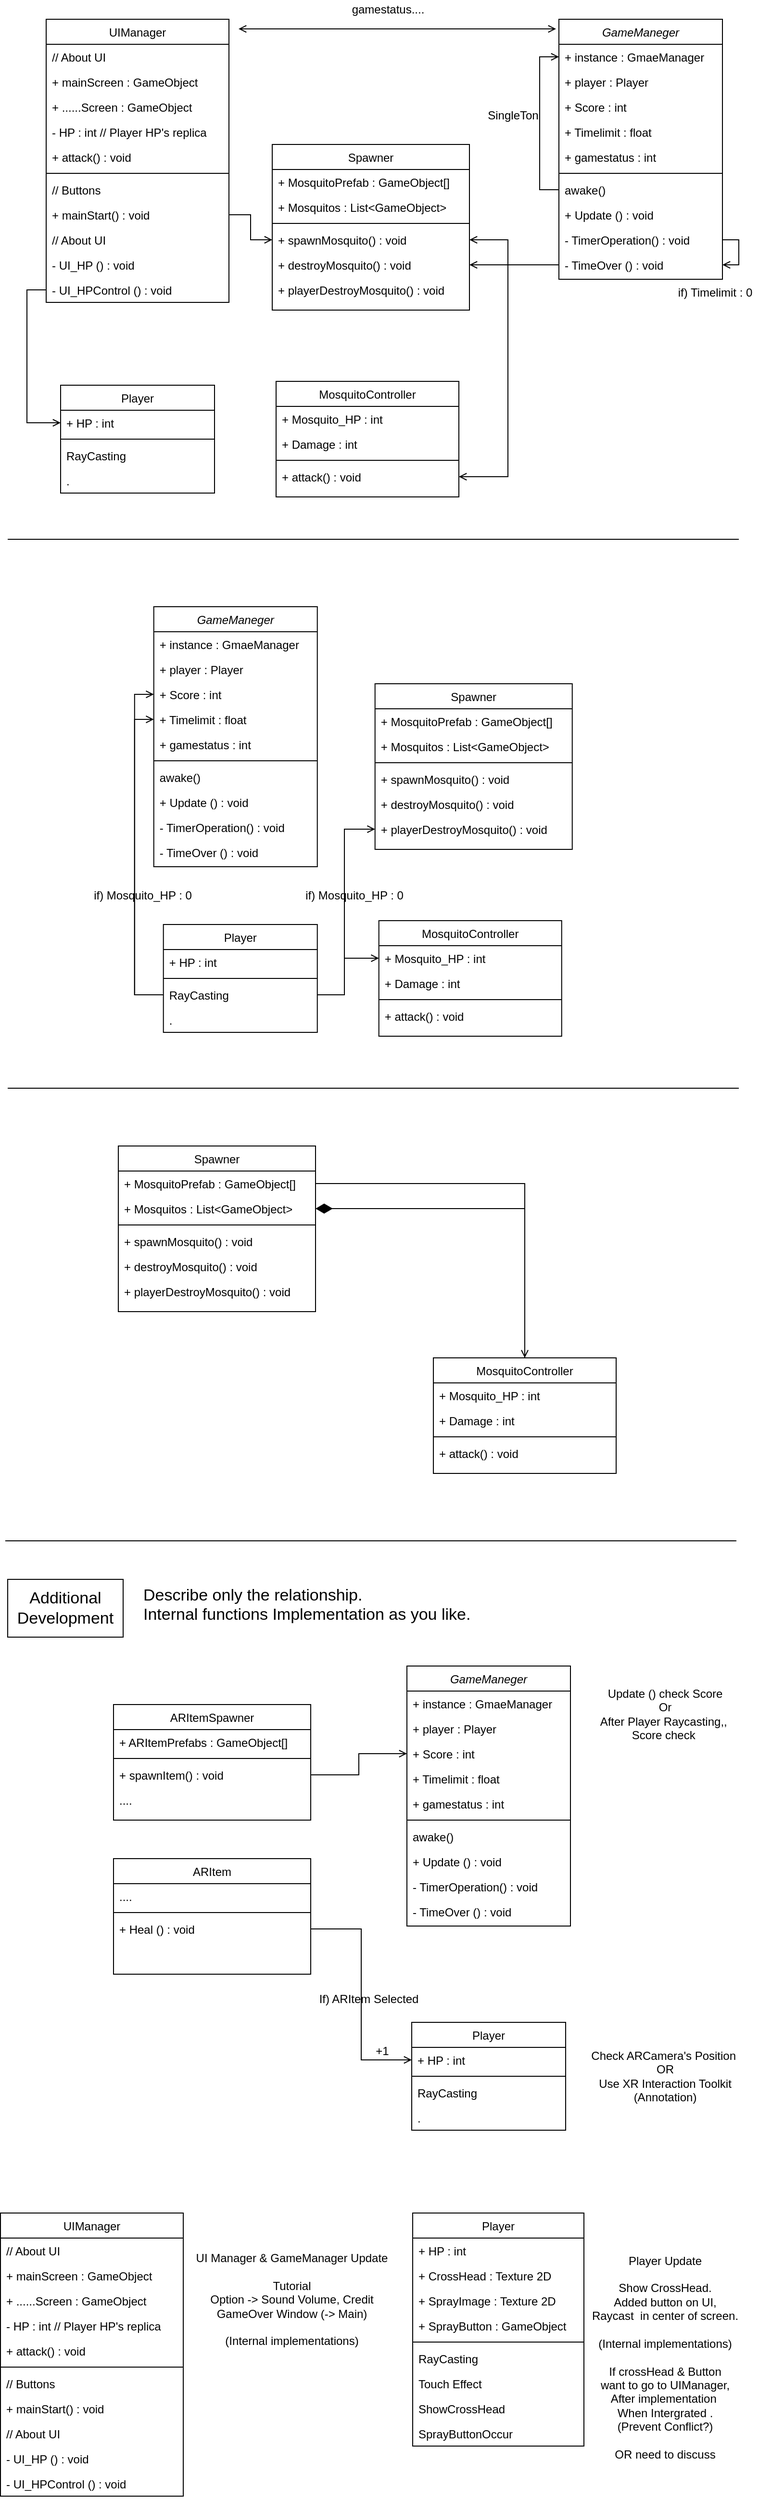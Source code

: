 <mxfile version="17.4.5" type="device"><diagram id="C5RBs43oDa-KdzZeNtuy" name="Page-1"><mxGraphModel dx="1483" dy="781" grid="1" gridSize="10" guides="1" tooltips="1" connect="1" arrows="1" fold="1" page="1" pageScale="1" pageWidth="827" pageHeight="1169" math="0" shadow="0"><root><mxCell id="WIyWlLk6GJQsqaUBKTNV-0"/><mxCell id="WIyWlLk6GJQsqaUBKTNV-1" parent="WIyWlLk6GJQsqaUBKTNV-0"/><mxCell id="GzwXO7MtgeSFmFhWoJZB-12" value="GameManeger" style="swimlane;fontStyle=2;align=center;verticalAlign=top;childLayout=stackLayout;horizontal=1;startSize=26;horizontalStack=0;resizeParent=1;resizeLast=0;collapsible=1;marginBottom=0;rounded=0;shadow=0;strokeWidth=1;" parent="WIyWlLk6GJQsqaUBKTNV-1" vertex="1"><mxGeometry x="613" y="60" width="170" height="270" as="geometry"><mxRectangle x="230" y="140" width="160" height="26" as="alternateBounds"/></mxGeometry></mxCell><mxCell id="_W3kOw1v5dfcU3auo6N9-0" style="edgeStyle=orthogonalEdgeStyle;rounded=0;orthogonalLoop=1;jettySize=auto;html=1;entryX=0;entryY=0.5;entryDx=0;entryDy=0;startArrow=open;startFill=0;endArrow=none;endFill=0;" edge="1" parent="GzwXO7MtgeSFmFhWoJZB-12" source="GzwXO7MtgeSFmFhWoJZB-13" target="GzwXO7MtgeSFmFhWoJZB-19"><mxGeometry relative="1" as="geometry"/></mxCell><mxCell id="GzwXO7MtgeSFmFhWoJZB-13" value="+ instance : GmaeManager" style="text;align=left;verticalAlign=top;spacingLeft=4;spacingRight=4;overflow=hidden;rotatable=0;points=[[0,0.5],[1,0.5]];portConstraint=eastwest;rounded=0;shadow=0;html=0;" parent="GzwXO7MtgeSFmFhWoJZB-12" vertex="1"><mxGeometry y="26" width="170" height="26" as="geometry"/></mxCell><mxCell id="GzwXO7MtgeSFmFhWoJZB-14" value="+ player : Player" style="text;align=left;verticalAlign=top;spacingLeft=4;spacingRight=4;overflow=hidden;rotatable=0;points=[[0,0.5],[1,0.5]];portConstraint=eastwest;" parent="GzwXO7MtgeSFmFhWoJZB-12" vertex="1"><mxGeometry y="52" width="170" height="26" as="geometry"/></mxCell><mxCell id="GzwXO7MtgeSFmFhWoJZB-15" value="+ Score : int " style="text;align=left;verticalAlign=top;spacingLeft=4;spacingRight=4;overflow=hidden;rotatable=0;points=[[0,0.5],[1,0.5]];portConstraint=eastwest;rounded=0;shadow=0;html=0;" parent="GzwXO7MtgeSFmFhWoJZB-12" vertex="1"><mxGeometry y="78" width="170" height="26" as="geometry"/></mxCell><mxCell id="GzwXO7MtgeSFmFhWoJZB-16" value="+ Timelimit : float" style="text;align=left;verticalAlign=top;spacingLeft=4;spacingRight=4;overflow=hidden;rotatable=0;points=[[0,0.5],[1,0.5]];portConstraint=eastwest;rounded=0;shadow=0;html=0;" parent="GzwXO7MtgeSFmFhWoJZB-12" vertex="1"><mxGeometry y="104" width="170" height="26" as="geometry"/></mxCell><mxCell id="GzwXO7MtgeSFmFhWoJZB-17" value="+ gamestatus : int" style="text;align=left;verticalAlign=top;spacingLeft=4;spacingRight=4;overflow=hidden;rotatable=0;points=[[0,0.5],[1,0.5]];portConstraint=eastwest;rounded=0;shadow=0;html=0;" parent="GzwXO7MtgeSFmFhWoJZB-12" vertex="1"><mxGeometry y="130" width="170" height="26" as="geometry"/></mxCell><mxCell id="GzwXO7MtgeSFmFhWoJZB-18" value="" style="line;html=1;strokeWidth=1;align=left;verticalAlign=middle;spacingTop=-1;spacingLeft=3;spacingRight=3;rotatable=0;labelPosition=right;points=[];portConstraint=eastwest;" parent="GzwXO7MtgeSFmFhWoJZB-12" vertex="1"><mxGeometry y="156" width="170" height="8" as="geometry"/></mxCell><mxCell id="GzwXO7MtgeSFmFhWoJZB-19" value="awake() &#10;" style="text;align=left;verticalAlign=top;spacingLeft=4;spacingRight=4;overflow=hidden;rotatable=0;points=[[0,0.5],[1,0.5]];portConstraint=eastwest;" parent="GzwXO7MtgeSFmFhWoJZB-12" vertex="1"><mxGeometry y="164" width="170" height="26" as="geometry"/></mxCell><mxCell id="GzwXO7MtgeSFmFhWoJZB-20" value="+ Update () : void" style="text;align=left;verticalAlign=top;spacingLeft=4;spacingRight=4;overflow=hidden;rotatable=0;points=[[0,0.5],[1,0.5]];portConstraint=eastwest;" parent="GzwXO7MtgeSFmFhWoJZB-12" vertex="1"><mxGeometry y="190" width="170" height="26" as="geometry"/></mxCell><mxCell id="c-_JR8NXMu6_77BY0FN6-17" style="edgeStyle=orthogonalEdgeStyle;rounded=0;orthogonalLoop=1;jettySize=auto;html=1;entryX=1;entryY=0.5;entryDx=0;entryDy=0;startArrow=none;startFill=0;endArrow=open;endFill=0;exitX=1;exitY=0.5;exitDx=0;exitDy=0;" edge="1" parent="GzwXO7MtgeSFmFhWoJZB-12" source="GzwXO7MtgeSFmFhWoJZB-21" target="GzwXO7MtgeSFmFhWoJZB-22"><mxGeometry relative="1" as="geometry"><Array as="points"><mxPoint x="187" y="229"/><mxPoint x="187" y="255"/></Array></mxGeometry></mxCell><mxCell id="GzwXO7MtgeSFmFhWoJZB-21" value="- TimerOperation() : void" style="text;align=left;verticalAlign=top;spacingLeft=4;spacingRight=4;overflow=hidden;rotatable=0;points=[[0,0.5],[1,0.5]];portConstraint=eastwest;" parent="GzwXO7MtgeSFmFhWoJZB-12" vertex="1"><mxGeometry y="216" width="170" height="26" as="geometry"/></mxCell><mxCell id="GzwXO7MtgeSFmFhWoJZB-22" value="- TimeOver () : void" style="text;align=left;verticalAlign=top;spacingLeft=4;spacingRight=4;overflow=hidden;rotatable=0;points=[[0,0.5],[1,0.5]];portConstraint=eastwest;" parent="GzwXO7MtgeSFmFhWoJZB-12" vertex="1"><mxGeometry y="242" width="170" height="26" as="geometry"/></mxCell><mxCell id="GzwXO7MtgeSFmFhWoJZB-24" value="Player" style="swimlane;fontStyle=0;align=center;verticalAlign=top;childLayout=stackLayout;horizontal=1;startSize=26;horizontalStack=0;resizeParent=1;resizeLast=0;collapsible=1;marginBottom=0;rounded=0;shadow=0;strokeWidth=1;" parent="WIyWlLk6GJQsqaUBKTNV-1" vertex="1"><mxGeometry x="95" y="440" width="160" height="112" as="geometry"><mxRectangle x="130" y="380" width="160" height="26" as="alternateBounds"/></mxGeometry></mxCell><mxCell id="GzwXO7MtgeSFmFhWoJZB-25" value="+ HP : int" style="text;align=left;verticalAlign=top;spacingLeft=4;spacingRight=4;overflow=hidden;rotatable=0;points=[[0,0.5],[1,0.5]];portConstraint=eastwest;" parent="GzwXO7MtgeSFmFhWoJZB-24" vertex="1"><mxGeometry y="26" width="160" height="26" as="geometry"/></mxCell><mxCell id="GzwXO7MtgeSFmFhWoJZB-26" value="" style="line;html=1;strokeWidth=1;align=left;verticalAlign=middle;spacingTop=-1;spacingLeft=3;spacingRight=3;rotatable=0;labelPosition=right;points=[];portConstraint=eastwest;" parent="GzwXO7MtgeSFmFhWoJZB-24" vertex="1"><mxGeometry y="52" width="160" height="8" as="geometry"/></mxCell><mxCell id="GzwXO7MtgeSFmFhWoJZB-27" value="RayCasting" style="text;align=left;verticalAlign=top;spacingLeft=4;spacingRight=4;overflow=hidden;rotatable=0;points=[[0,0.5],[1,0.5]];portConstraint=eastwest;" parent="GzwXO7MtgeSFmFhWoJZB-24" vertex="1"><mxGeometry y="60" width="160" height="26" as="geometry"/></mxCell><mxCell id="GzwXO7MtgeSFmFhWoJZB-28" value="." style="text;align=left;verticalAlign=top;spacingLeft=4;spacingRight=4;overflow=hidden;rotatable=0;points=[[0,0.5],[1,0.5]];portConstraint=eastwest;" parent="GzwXO7MtgeSFmFhWoJZB-24" vertex="1"><mxGeometry y="86" width="160" height="26" as="geometry"/></mxCell><mxCell id="GzwXO7MtgeSFmFhWoJZB-29" value="MosquitoController" style="swimlane;fontStyle=0;align=center;verticalAlign=top;childLayout=stackLayout;horizontal=1;startSize=26;horizontalStack=0;resizeParent=1;resizeLast=0;collapsible=1;marginBottom=0;rounded=0;shadow=0;strokeWidth=1;" parent="WIyWlLk6GJQsqaUBKTNV-1" vertex="1"><mxGeometry x="319" y="436" width="190" height="120" as="geometry"><mxRectangle x="340" y="380" width="170" height="26" as="alternateBounds"/></mxGeometry></mxCell><mxCell id="GzwXO7MtgeSFmFhWoJZB-30" value="+ Mosquito_HP : int" style="text;align=left;verticalAlign=top;spacingLeft=4;spacingRight=4;overflow=hidden;rotatable=0;points=[[0,0.5],[1,0.5]];portConstraint=eastwest;" parent="GzwXO7MtgeSFmFhWoJZB-29" vertex="1"><mxGeometry y="26" width="190" height="26" as="geometry"/></mxCell><mxCell id="GzwXO7MtgeSFmFhWoJZB-31" value="+ Damage : int" style="text;align=left;verticalAlign=top;spacingLeft=4;spacingRight=4;overflow=hidden;rotatable=0;points=[[0,0.5],[1,0.5]];portConstraint=eastwest;" parent="GzwXO7MtgeSFmFhWoJZB-29" vertex="1"><mxGeometry y="52" width="190" height="26" as="geometry"/></mxCell><mxCell id="GzwXO7MtgeSFmFhWoJZB-32" value="" style="line;html=1;strokeWidth=1;align=left;verticalAlign=middle;spacingTop=-1;spacingLeft=3;spacingRight=3;rotatable=0;labelPosition=right;points=[];portConstraint=eastwest;" parent="GzwXO7MtgeSFmFhWoJZB-29" vertex="1"><mxGeometry y="78" width="190" height="8" as="geometry"/></mxCell><mxCell id="GzwXO7MtgeSFmFhWoJZB-33" value="+ attack() : void" style="text;align=left;verticalAlign=top;spacingLeft=4;spacingRight=4;overflow=hidden;rotatable=0;points=[[0,0.5],[1,0.5]];portConstraint=eastwest;" parent="GzwXO7MtgeSFmFhWoJZB-29" vertex="1"><mxGeometry y="86" width="190" height="26" as="geometry"/></mxCell><mxCell id="GzwXO7MtgeSFmFhWoJZB-43" value="if) Timelimit : 0" style="text;html=1;align=center;verticalAlign=middle;resizable=0;points=[];autosize=1;strokeColor=none;fillColor=none;" parent="WIyWlLk6GJQsqaUBKTNV-1" vertex="1"><mxGeometry x="730" y="334" width="90" height="20" as="geometry"/></mxCell><mxCell id="_W3kOw1v5dfcU3auo6N9-1" value="SingleTon" style="text;html=1;align=center;verticalAlign=middle;resizable=0;points=[];autosize=1;strokeColor=none;fillColor=none;" vertex="1" parent="WIyWlLk6GJQsqaUBKTNV-1"><mxGeometry x="530" y="150" width="70" height="20" as="geometry"/></mxCell><mxCell id="_W3kOw1v5dfcU3auo6N9-4" value="UIManager" style="swimlane;fontStyle=0;align=center;verticalAlign=top;childLayout=stackLayout;horizontal=1;startSize=26;horizontalStack=0;resizeParent=1;resizeLast=0;collapsible=1;marginBottom=0;rounded=0;shadow=0;strokeWidth=1;" vertex="1" parent="WIyWlLk6GJQsqaUBKTNV-1"><mxGeometry x="80" y="60" width="190" height="294" as="geometry"><mxRectangle x="340" y="380" width="170" height="26" as="alternateBounds"/></mxGeometry></mxCell><mxCell id="_W3kOw1v5dfcU3auo6N9-5" value="// About UI" style="text;align=left;verticalAlign=top;spacingLeft=4;spacingRight=4;overflow=hidden;rotatable=0;points=[[0,0.5],[1,0.5]];portConstraint=eastwest;" vertex="1" parent="_W3kOw1v5dfcU3auo6N9-4"><mxGeometry y="26" width="190" height="26" as="geometry"/></mxCell><mxCell id="_W3kOw1v5dfcU3auo6N9-6" value="+ mainScreen : GameObject" style="text;align=left;verticalAlign=top;spacingLeft=4;spacingRight=4;overflow=hidden;rotatable=0;points=[[0,0.5],[1,0.5]];portConstraint=eastwest;" vertex="1" parent="_W3kOw1v5dfcU3auo6N9-4"><mxGeometry y="52" width="190" height="26" as="geometry"/></mxCell><mxCell id="_W3kOw1v5dfcU3auo6N9-8" value="+ ......Screen : GameObject " style="text;align=left;verticalAlign=top;spacingLeft=4;spacingRight=4;overflow=hidden;rotatable=0;points=[[0,0.5],[1,0.5]];portConstraint=eastwest;" vertex="1" parent="_W3kOw1v5dfcU3auo6N9-4"><mxGeometry y="78" width="190" height="26" as="geometry"/></mxCell><mxCell id="_W3kOw1v5dfcU3auo6N9-10" value="- HP : int // Player HP's replica" style="text;align=left;verticalAlign=top;spacingLeft=4;spacingRight=4;overflow=hidden;rotatable=0;points=[[0,0.5],[1,0.5]];portConstraint=eastwest;" vertex="1" parent="_W3kOw1v5dfcU3auo6N9-4"><mxGeometry y="104" width="190" height="26" as="geometry"/></mxCell><mxCell id="_W3kOw1v5dfcU3auo6N9-11" value="+ attack() : void" style="text;align=left;verticalAlign=top;spacingLeft=4;spacingRight=4;overflow=hidden;rotatable=0;points=[[0,0.5],[1,0.5]];portConstraint=eastwest;" vertex="1" parent="_W3kOw1v5dfcU3auo6N9-4"><mxGeometry y="130" width="190" height="26" as="geometry"/></mxCell><mxCell id="_W3kOw1v5dfcU3auo6N9-7" value="" style="line;html=1;strokeWidth=1;align=left;verticalAlign=middle;spacingTop=-1;spacingLeft=3;spacingRight=3;rotatable=0;labelPosition=right;points=[];portConstraint=eastwest;" vertex="1" parent="_W3kOw1v5dfcU3auo6N9-4"><mxGeometry y="156" width="190" height="8" as="geometry"/></mxCell><mxCell id="_W3kOw1v5dfcU3auo6N9-12" value="// Buttons" style="text;align=left;verticalAlign=top;spacingLeft=4;spacingRight=4;overflow=hidden;rotatable=0;points=[[0,0.5],[1,0.5]];portConstraint=eastwest;" vertex="1" parent="_W3kOw1v5dfcU3auo6N9-4"><mxGeometry y="164" width="190" height="26" as="geometry"/></mxCell><mxCell id="c-_JR8NXMu6_77BY0FN6-9" value="+ mainStart() : void" style="text;align=left;verticalAlign=top;spacingLeft=4;spacingRight=4;overflow=hidden;rotatable=0;points=[[0,0.5],[1,0.5]];portConstraint=eastwest;" vertex="1" parent="_W3kOw1v5dfcU3auo6N9-4"><mxGeometry y="190" width="190" height="26" as="geometry"/></mxCell><mxCell id="_W3kOw1v5dfcU3auo6N9-14" value="// About UI" style="text;align=left;verticalAlign=top;spacingLeft=4;spacingRight=4;overflow=hidden;rotatable=0;points=[[0,0.5],[1,0.5]];portConstraint=eastwest;" vertex="1" parent="_W3kOw1v5dfcU3auo6N9-4"><mxGeometry y="216" width="190" height="26" as="geometry"/></mxCell><mxCell id="_W3kOw1v5dfcU3auo6N9-15" value="- UI_HP () : void" style="text;align=left;verticalAlign=top;spacingLeft=4;spacingRight=4;overflow=hidden;rotatable=0;points=[[0,0.5],[1,0.5]];portConstraint=eastwest;" vertex="1" parent="_W3kOw1v5dfcU3auo6N9-4"><mxGeometry y="242" width="190" height="26" as="geometry"/></mxCell><mxCell id="_W3kOw1v5dfcU3auo6N9-16" value="- UI_HPControl () : void" style="text;align=left;verticalAlign=top;spacingLeft=4;spacingRight=4;overflow=hidden;rotatable=0;points=[[0,0.5],[1,0.5]];portConstraint=eastwest;" vertex="1" parent="_W3kOw1v5dfcU3auo6N9-4"><mxGeometry y="268" width="190" height="26" as="geometry"/></mxCell><mxCell id="c-_JR8NXMu6_77BY0FN6-0" value="gamestatus...." style="text;html=1;align=center;verticalAlign=middle;resizable=0;points=[];autosize=1;strokeColor=none;fillColor=none;" vertex="1" parent="WIyWlLk6GJQsqaUBKTNV-1"><mxGeometry x="390" y="40" width="90" height="20" as="geometry"/></mxCell><mxCell id="c-_JR8NXMu6_77BY0FN6-1" style="edgeStyle=orthogonalEdgeStyle;rounded=0;orthogonalLoop=1;jettySize=auto;html=1;entryX=0;entryY=0.5;entryDx=0;entryDy=0;startArrow=none;startFill=0;endArrow=open;endFill=0;" edge="1" parent="WIyWlLk6GJQsqaUBKTNV-1" source="_W3kOw1v5dfcU3auo6N9-16" target="GzwXO7MtgeSFmFhWoJZB-25"><mxGeometry relative="1" as="geometry"/></mxCell><mxCell id="c-_JR8NXMu6_77BY0FN6-2" value="Spawner" style="swimlane;fontStyle=0;align=center;verticalAlign=top;childLayout=stackLayout;horizontal=1;startSize=26;horizontalStack=0;resizeParent=1;resizeLast=0;collapsible=1;marginBottom=0;rounded=0;shadow=0;strokeWidth=1;" vertex="1" parent="WIyWlLk6GJQsqaUBKTNV-1"><mxGeometry x="315" y="190" width="205" height="172" as="geometry"><mxRectangle x="550" y="140" width="160" height="26" as="alternateBounds"/></mxGeometry></mxCell><mxCell id="c-_JR8NXMu6_77BY0FN6-3" value="+ MosquitoPrefab : GameObject[]" style="text;align=left;verticalAlign=top;spacingLeft=4;spacingRight=4;overflow=hidden;rotatable=0;points=[[0,0.5],[1,0.5]];portConstraint=eastwest;rounded=0;shadow=0;html=0;" vertex="1" parent="c-_JR8NXMu6_77BY0FN6-2"><mxGeometry y="26" width="205" height="26" as="geometry"/></mxCell><mxCell id="c-_JR8NXMu6_77BY0FN6-4" value="+ Mosquitos : List&lt;GameObject&gt;" style="text;align=left;verticalAlign=top;spacingLeft=4;spacingRight=4;overflow=hidden;rotatable=0;points=[[0,0.5],[1,0.5]];portConstraint=eastwest;" vertex="1" parent="c-_JR8NXMu6_77BY0FN6-2"><mxGeometry y="52" width="205" height="26" as="geometry"/></mxCell><mxCell id="c-_JR8NXMu6_77BY0FN6-5" value="" style="line;html=1;strokeWidth=1;align=left;verticalAlign=middle;spacingTop=-1;spacingLeft=3;spacingRight=3;rotatable=0;labelPosition=right;points=[];portConstraint=eastwest;" vertex="1" parent="c-_JR8NXMu6_77BY0FN6-2"><mxGeometry y="78" width="205" height="8" as="geometry"/></mxCell><mxCell id="c-_JR8NXMu6_77BY0FN6-6" value="+ spawnMosquito() : void" style="text;align=left;verticalAlign=top;spacingLeft=4;spacingRight=4;overflow=hidden;rotatable=0;points=[[0,0.5],[1,0.5]];portConstraint=eastwest;" vertex="1" parent="c-_JR8NXMu6_77BY0FN6-2"><mxGeometry y="86" width="205" height="26" as="geometry"/></mxCell><mxCell id="c-_JR8NXMu6_77BY0FN6-7" value="+ destroyMosquito() : void" style="text;align=left;verticalAlign=top;spacingLeft=4;spacingRight=4;overflow=hidden;rotatable=0;points=[[0,0.5],[1,0.5]];portConstraint=eastwest;" vertex="1" parent="c-_JR8NXMu6_77BY0FN6-2"><mxGeometry y="112" width="205" height="26" as="geometry"/></mxCell><mxCell id="c-_JR8NXMu6_77BY0FN6-8" value="+ playerDestroyMosquito() : void" style="text;align=left;verticalAlign=top;spacingLeft=4;spacingRight=4;overflow=hidden;rotatable=0;points=[[0,0.5],[1,0.5]];portConstraint=eastwest;" vertex="1" parent="c-_JR8NXMu6_77BY0FN6-2"><mxGeometry y="138" width="205" height="26" as="geometry"/></mxCell><mxCell id="c-_JR8NXMu6_77BY0FN6-10" style="edgeStyle=orthogonalEdgeStyle;rounded=0;orthogonalLoop=1;jettySize=auto;html=1;startArrow=none;startFill=0;endArrow=open;endFill=0;" edge="1" parent="WIyWlLk6GJQsqaUBKTNV-1" source="c-_JR8NXMu6_77BY0FN6-9" target="c-_JR8NXMu6_77BY0FN6-6"><mxGeometry relative="1" as="geometry"/></mxCell><mxCell id="c-_JR8NXMu6_77BY0FN6-13" value="" style="endArrow=open;startArrow=open;html=1;rounded=0;startFill=0;endFill=0;" edge="1" parent="WIyWlLk6GJQsqaUBKTNV-1"><mxGeometry width="50" height="50" relative="1" as="geometry"><mxPoint x="280" y="70" as="sourcePoint"/><mxPoint x="610" y="70" as="targetPoint"/></mxGeometry></mxCell><mxCell id="c-_JR8NXMu6_77BY0FN6-20" style="edgeStyle=orthogonalEdgeStyle;rounded=0;orthogonalLoop=1;jettySize=auto;html=1;entryX=1;entryY=0.5;entryDx=0;entryDy=0;startArrow=none;startFill=0;endArrow=open;endFill=0;" edge="1" parent="WIyWlLk6GJQsqaUBKTNV-1" source="GzwXO7MtgeSFmFhWoJZB-22" target="c-_JR8NXMu6_77BY0FN6-7"><mxGeometry relative="1" as="geometry"/></mxCell><mxCell id="c-_JR8NXMu6_77BY0FN6-21" style="edgeStyle=orthogonalEdgeStyle;rounded=0;orthogonalLoop=1;jettySize=auto;html=1;entryX=1;entryY=0.5;entryDx=0;entryDy=0;startArrow=none;startFill=0;endArrow=open;endFill=0;" edge="1" parent="WIyWlLk6GJQsqaUBKTNV-1" source="GzwXO7MtgeSFmFhWoJZB-22" target="c-_JR8NXMu6_77BY0FN6-6"><mxGeometry relative="1" as="geometry"><Array as="points"><mxPoint x="560" y="315"/><mxPoint x="560" y="289"/></Array></mxGeometry></mxCell><mxCell id="c-_JR8NXMu6_77BY0FN6-22" style="edgeStyle=orthogonalEdgeStyle;rounded=0;orthogonalLoop=1;jettySize=auto;html=1;exitX=0;exitY=0.5;exitDx=0;exitDy=0;entryX=1;entryY=0.5;entryDx=0;entryDy=0;startArrow=none;startFill=0;endArrow=open;endFill=0;" edge="1" parent="WIyWlLk6GJQsqaUBKTNV-1" source="GzwXO7MtgeSFmFhWoJZB-22" target="GzwXO7MtgeSFmFhWoJZB-33"><mxGeometry relative="1" as="geometry"><Array as="points"><mxPoint x="560" y="315"/><mxPoint x="560" y="535"/></Array></mxGeometry></mxCell><mxCell id="c-_JR8NXMu6_77BY0FN6-24" value="GameManeger" style="swimlane;fontStyle=2;align=center;verticalAlign=top;childLayout=stackLayout;horizontal=1;startSize=26;horizontalStack=0;resizeParent=1;resizeLast=0;collapsible=1;marginBottom=0;rounded=0;shadow=0;strokeWidth=1;" vertex="1" parent="WIyWlLk6GJQsqaUBKTNV-1"><mxGeometry x="191.86" y="670" width="170" height="270" as="geometry"><mxRectangle x="230" y="140" width="160" height="26" as="alternateBounds"/></mxGeometry></mxCell><mxCell id="c-_JR8NXMu6_77BY0FN6-26" value="+ instance : GmaeManager" style="text;align=left;verticalAlign=top;spacingLeft=4;spacingRight=4;overflow=hidden;rotatable=0;points=[[0,0.5],[1,0.5]];portConstraint=eastwest;rounded=0;shadow=0;html=0;" vertex="1" parent="c-_JR8NXMu6_77BY0FN6-24"><mxGeometry y="26" width="170" height="26" as="geometry"/></mxCell><mxCell id="c-_JR8NXMu6_77BY0FN6-27" value="+ player : Player" style="text;align=left;verticalAlign=top;spacingLeft=4;spacingRight=4;overflow=hidden;rotatable=0;points=[[0,0.5],[1,0.5]];portConstraint=eastwest;" vertex="1" parent="c-_JR8NXMu6_77BY0FN6-24"><mxGeometry y="52" width="170" height="26" as="geometry"/></mxCell><mxCell id="c-_JR8NXMu6_77BY0FN6-28" value="+ Score : int " style="text;align=left;verticalAlign=top;spacingLeft=4;spacingRight=4;overflow=hidden;rotatable=0;points=[[0,0.5],[1,0.5]];portConstraint=eastwest;rounded=0;shadow=0;html=0;" vertex="1" parent="c-_JR8NXMu6_77BY0FN6-24"><mxGeometry y="78" width="170" height="26" as="geometry"/></mxCell><mxCell id="c-_JR8NXMu6_77BY0FN6-29" value="+ Timelimit : float" style="text;align=left;verticalAlign=top;spacingLeft=4;spacingRight=4;overflow=hidden;rotatable=0;points=[[0,0.5],[1,0.5]];portConstraint=eastwest;rounded=0;shadow=0;html=0;" vertex="1" parent="c-_JR8NXMu6_77BY0FN6-24"><mxGeometry y="104" width="170" height="26" as="geometry"/></mxCell><mxCell id="c-_JR8NXMu6_77BY0FN6-30" value="+ gamestatus : int" style="text;align=left;verticalAlign=top;spacingLeft=4;spacingRight=4;overflow=hidden;rotatable=0;points=[[0,0.5],[1,0.5]];portConstraint=eastwest;rounded=0;shadow=0;html=0;" vertex="1" parent="c-_JR8NXMu6_77BY0FN6-24"><mxGeometry y="130" width="170" height="26" as="geometry"/></mxCell><mxCell id="c-_JR8NXMu6_77BY0FN6-31" value="" style="line;html=1;strokeWidth=1;align=left;verticalAlign=middle;spacingTop=-1;spacingLeft=3;spacingRight=3;rotatable=0;labelPosition=right;points=[];portConstraint=eastwest;" vertex="1" parent="c-_JR8NXMu6_77BY0FN6-24"><mxGeometry y="156" width="170" height="8" as="geometry"/></mxCell><mxCell id="c-_JR8NXMu6_77BY0FN6-32" value="awake() &#10;" style="text;align=left;verticalAlign=top;spacingLeft=4;spacingRight=4;overflow=hidden;rotatable=0;points=[[0,0.5],[1,0.5]];portConstraint=eastwest;" vertex="1" parent="c-_JR8NXMu6_77BY0FN6-24"><mxGeometry y="164" width="170" height="26" as="geometry"/></mxCell><mxCell id="c-_JR8NXMu6_77BY0FN6-33" value="+ Update () : void" style="text;align=left;verticalAlign=top;spacingLeft=4;spacingRight=4;overflow=hidden;rotatable=0;points=[[0,0.5],[1,0.5]];portConstraint=eastwest;" vertex="1" parent="c-_JR8NXMu6_77BY0FN6-24"><mxGeometry y="190" width="170" height="26" as="geometry"/></mxCell><mxCell id="c-_JR8NXMu6_77BY0FN6-35" value="- TimerOperation() : void" style="text;align=left;verticalAlign=top;spacingLeft=4;spacingRight=4;overflow=hidden;rotatable=0;points=[[0,0.5],[1,0.5]];portConstraint=eastwest;" vertex="1" parent="c-_JR8NXMu6_77BY0FN6-24"><mxGeometry y="216" width="170" height="26" as="geometry"/></mxCell><mxCell id="c-_JR8NXMu6_77BY0FN6-36" value="- TimeOver () : void" style="text;align=left;verticalAlign=top;spacingLeft=4;spacingRight=4;overflow=hidden;rotatable=0;points=[[0,0.5],[1,0.5]];portConstraint=eastwest;" vertex="1" parent="c-_JR8NXMu6_77BY0FN6-24"><mxGeometry y="242" width="170" height="26" as="geometry"/></mxCell><mxCell id="c-_JR8NXMu6_77BY0FN6-37" value="Player" style="swimlane;fontStyle=0;align=center;verticalAlign=top;childLayout=stackLayout;horizontal=1;startSize=26;horizontalStack=0;resizeParent=1;resizeLast=0;collapsible=1;marginBottom=0;rounded=0;shadow=0;strokeWidth=1;" vertex="1" parent="WIyWlLk6GJQsqaUBKTNV-1"><mxGeometry x="201.86" y="1000" width="160" height="112" as="geometry"><mxRectangle x="130" y="380" width="160" height="26" as="alternateBounds"/></mxGeometry></mxCell><mxCell id="c-_JR8NXMu6_77BY0FN6-38" value="+ HP : int" style="text;align=left;verticalAlign=top;spacingLeft=4;spacingRight=4;overflow=hidden;rotatable=0;points=[[0,0.5],[1,0.5]];portConstraint=eastwest;" vertex="1" parent="c-_JR8NXMu6_77BY0FN6-37"><mxGeometry y="26" width="160" height="26" as="geometry"/></mxCell><mxCell id="c-_JR8NXMu6_77BY0FN6-39" value="" style="line;html=1;strokeWidth=1;align=left;verticalAlign=middle;spacingTop=-1;spacingLeft=3;spacingRight=3;rotatable=0;labelPosition=right;points=[];portConstraint=eastwest;" vertex="1" parent="c-_JR8NXMu6_77BY0FN6-37"><mxGeometry y="52" width="160" height="8" as="geometry"/></mxCell><mxCell id="c-_JR8NXMu6_77BY0FN6-40" value="RayCasting" style="text;align=left;verticalAlign=top;spacingLeft=4;spacingRight=4;overflow=hidden;rotatable=0;points=[[0,0.5],[1,0.5]];portConstraint=eastwest;" vertex="1" parent="c-_JR8NXMu6_77BY0FN6-37"><mxGeometry y="60" width="160" height="26" as="geometry"/></mxCell><mxCell id="c-_JR8NXMu6_77BY0FN6-41" value="." style="text;align=left;verticalAlign=top;spacingLeft=4;spacingRight=4;overflow=hidden;rotatable=0;points=[[0,0.5],[1,0.5]];portConstraint=eastwest;" vertex="1" parent="c-_JR8NXMu6_77BY0FN6-37"><mxGeometry y="86" width="160" height="26" as="geometry"/></mxCell><mxCell id="c-_JR8NXMu6_77BY0FN6-42" value="MosquitoController" style="swimlane;fontStyle=0;align=center;verticalAlign=top;childLayout=stackLayout;horizontal=1;startSize=26;horizontalStack=0;resizeParent=1;resizeLast=0;collapsible=1;marginBottom=0;rounded=0;shadow=0;strokeWidth=1;" vertex="1" parent="WIyWlLk6GJQsqaUBKTNV-1"><mxGeometry x="425.86" y="996" width="190" height="120" as="geometry"><mxRectangle x="340" y="380" width="170" height="26" as="alternateBounds"/></mxGeometry></mxCell><mxCell id="c-_JR8NXMu6_77BY0FN6-43" value="+ Mosquito_HP : int" style="text;align=left;verticalAlign=top;spacingLeft=4;spacingRight=4;overflow=hidden;rotatable=0;points=[[0,0.5],[1,0.5]];portConstraint=eastwest;" vertex="1" parent="c-_JR8NXMu6_77BY0FN6-42"><mxGeometry y="26" width="190" height="26" as="geometry"/></mxCell><mxCell id="c-_JR8NXMu6_77BY0FN6-44" value="+ Damage : int" style="text;align=left;verticalAlign=top;spacingLeft=4;spacingRight=4;overflow=hidden;rotatable=0;points=[[0,0.5],[1,0.5]];portConstraint=eastwest;" vertex="1" parent="c-_JR8NXMu6_77BY0FN6-42"><mxGeometry y="52" width="190" height="26" as="geometry"/></mxCell><mxCell id="c-_JR8NXMu6_77BY0FN6-45" value="" style="line;html=1;strokeWidth=1;align=left;verticalAlign=middle;spacingTop=-1;spacingLeft=3;spacingRight=3;rotatable=0;labelPosition=right;points=[];portConstraint=eastwest;" vertex="1" parent="c-_JR8NXMu6_77BY0FN6-42"><mxGeometry y="78" width="190" height="8" as="geometry"/></mxCell><mxCell id="c-_JR8NXMu6_77BY0FN6-46" value="+ attack() : void" style="text;align=left;verticalAlign=top;spacingLeft=4;spacingRight=4;overflow=hidden;rotatable=0;points=[[0,0.5],[1,0.5]];portConstraint=eastwest;" vertex="1" parent="c-_JR8NXMu6_77BY0FN6-42"><mxGeometry y="86" width="190" height="26" as="geometry"/></mxCell><mxCell id="c-_JR8NXMu6_77BY0FN6-63" value="Spawner" style="swimlane;fontStyle=0;align=center;verticalAlign=top;childLayout=stackLayout;horizontal=1;startSize=26;horizontalStack=0;resizeParent=1;resizeLast=0;collapsible=1;marginBottom=0;rounded=0;shadow=0;strokeWidth=1;" vertex="1" parent="WIyWlLk6GJQsqaUBKTNV-1"><mxGeometry x="421.86" y="750" width="205" height="172" as="geometry"><mxRectangle x="550" y="140" width="160" height="26" as="alternateBounds"/></mxGeometry></mxCell><mxCell id="c-_JR8NXMu6_77BY0FN6-64" value="+ MosquitoPrefab : GameObject[]" style="text;align=left;verticalAlign=top;spacingLeft=4;spacingRight=4;overflow=hidden;rotatable=0;points=[[0,0.5],[1,0.5]];portConstraint=eastwest;rounded=0;shadow=0;html=0;" vertex="1" parent="c-_JR8NXMu6_77BY0FN6-63"><mxGeometry y="26" width="205" height="26" as="geometry"/></mxCell><mxCell id="c-_JR8NXMu6_77BY0FN6-65" value="+ Mosquitos : List&lt;GameObject&gt;" style="text;align=left;verticalAlign=top;spacingLeft=4;spacingRight=4;overflow=hidden;rotatable=0;points=[[0,0.5],[1,0.5]];portConstraint=eastwest;" vertex="1" parent="c-_JR8NXMu6_77BY0FN6-63"><mxGeometry y="52" width="205" height="26" as="geometry"/></mxCell><mxCell id="c-_JR8NXMu6_77BY0FN6-66" value="" style="line;html=1;strokeWidth=1;align=left;verticalAlign=middle;spacingTop=-1;spacingLeft=3;spacingRight=3;rotatable=0;labelPosition=right;points=[];portConstraint=eastwest;" vertex="1" parent="c-_JR8NXMu6_77BY0FN6-63"><mxGeometry y="78" width="205" height="8" as="geometry"/></mxCell><mxCell id="c-_JR8NXMu6_77BY0FN6-67" value="+ spawnMosquito() : void" style="text;align=left;verticalAlign=top;spacingLeft=4;spacingRight=4;overflow=hidden;rotatable=0;points=[[0,0.5],[1,0.5]];portConstraint=eastwest;" vertex="1" parent="c-_JR8NXMu6_77BY0FN6-63"><mxGeometry y="86" width="205" height="26" as="geometry"/></mxCell><mxCell id="c-_JR8NXMu6_77BY0FN6-68" value="+ destroyMosquito() : void" style="text;align=left;verticalAlign=top;spacingLeft=4;spacingRight=4;overflow=hidden;rotatable=0;points=[[0,0.5],[1,0.5]];portConstraint=eastwest;" vertex="1" parent="c-_JR8NXMu6_77BY0FN6-63"><mxGeometry y="112" width="205" height="26" as="geometry"/></mxCell><mxCell id="c-_JR8NXMu6_77BY0FN6-69" value="+ playerDestroyMosquito() : void" style="text;align=left;verticalAlign=top;spacingLeft=4;spacingRight=4;overflow=hidden;rotatable=0;points=[[0,0.5],[1,0.5]];portConstraint=eastwest;" vertex="1" parent="c-_JR8NXMu6_77BY0FN6-63"><mxGeometry y="138" width="205" height="26" as="geometry"/></mxCell><mxCell id="c-_JR8NXMu6_77BY0FN6-75" style="edgeStyle=orthogonalEdgeStyle;rounded=0;orthogonalLoop=1;jettySize=auto;html=1;entryX=0;entryY=0.5;entryDx=0;entryDy=0;startArrow=none;startFill=0;endArrow=open;endFill=0;" edge="1" parent="WIyWlLk6GJQsqaUBKTNV-1" source="c-_JR8NXMu6_77BY0FN6-40" target="c-_JR8NXMu6_77BY0FN6-43"><mxGeometry relative="1" as="geometry"><Array as="points"><mxPoint x="390" y="1073"/><mxPoint x="390" y="1035"/></Array></mxGeometry></mxCell><mxCell id="c-_JR8NXMu6_77BY0FN6-77" style="edgeStyle=orthogonalEdgeStyle;rounded=0;orthogonalLoop=1;jettySize=auto;html=1;entryX=0;entryY=0.5;entryDx=0;entryDy=0;startArrow=none;startFill=0;endArrow=open;endFill=0;" edge="1" parent="WIyWlLk6GJQsqaUBKTNV-1" source="c-_JR8NXMu6_77BY0FN6-40" target="c-_JR8NXMu6_77BY0FN6-28"><mxGeometry relative="1" as="geometry"/></mxCell><mxCell id="c-_JR8NXMu6_77BY0FN6-78" style="edgeStyle=orthogonalEdgeStyle;rounded=0;orthogonalLoop=1;jettySize=auto;html=1;entryX=0;entryY=0.5;entryDx=0;entryDy=0;startArrow=none;startFill=0;endArrow=open;endFill=0;" edge="1" parent="WIyWlLk6GJQsqaUBKTNV-1" source="c-_JR8NXMu6_77BY0FN6-40" target="c-_JR8NXMu6_77BY0FN6-69"><mxGeometry relative="1" as="geometry"><Array as="points"><mxPoint x="390" y="1073"/><mxPoint x="390" y="901"/></Array></mxGeometry></mxCell><mxCell id="c-_JR8NXMu6_77BY0FN6-79" value="if) Mosquito_HP : 0" style="text;html=1;align=center;verticalAlign=middle;resizable=0;points=[];autosize=1;strokeColor=none;fillColor=none;" vertex="1" parent="WIyWlLk6GJQsqaUBKTNV-1"><mxGeometry x="120" y="960" width="120" height="20" as="geometry"/></mxCell><mxCell id="c-_JR8NXMu6_77BY0FN6-80" value="if) Mosquito_HP : 0" style="text;html=1;align=center;verticalAlign=middle;resizable=0;points=[];autosize=1;strokeColor=none;fillColor=none;" vertex="1" parent="WIyWlLk6GJQsqaUBKTNV-1"><mxGeometry x="340" y="960" width="120" height="20" as="geometry"/></mxCell><mxCell id="c-_JR8NXMu6_77BY0FN6-88" style="edgeStyle=orthogonalEdgeStyle;rounded=0;orthogonalLoop=1;jettySize=auto;html=1;entryX=1;entryY=0.5;entryDx=0;entryDy=0;endArrow=diamondThin;endFill=1;strokeWidth=1;endSize=15;" edge="1" parent="WIyWlLk6GJQsqaUBKTNV-1" source="c-_JR8NXMu6_77BY0FN6-89" target="c-_JR8NXMu6_77BY0FN6-97"><mxGeometry relative="1" as="geometry"><mxPoint x="377.5" y="1335" as="targetPoint"/></mxGeometry></mxCell><mxCell id="c-_JR8NXMu6_77BY0FN6-89" value="MosquitoController" style="swimlane;fontStyle=0;align=center;verticalAlign=top;childLayout=stackLayout;horizontal=1;startSize=26;horizontalStack=0;resizeParent=1;resizeLast=0;collapsible=1;marginBottom=0;rounded=0;shadow=0;strokeWidth=1;" vertex="1" parent="WIyWlLk6GJQsqaUBKTNV-1"><mxGeometry x="482.5" y="1450" width="190" height="120" as="geometry"><mxRectangle x="340" y="380" width="170" height="26" as="alternateBounds"/></mxGeometry></mxCell><mxCell id="c-_JR8NXMu6_77BY0FN6-90" value="+ Mosquito_HP : int" style="text;align=left;verticalAlign=top;spacingLeft=4;spacingRight=4;overflow=hidden;rotatable=0;points=[[0,0.5],[1,0.5]];portConstraint=eastwest;" vertex="1" parent="c-_JR8NXMu6_77BY0FN6-89"><mxGeometry y="26" width="190" height="26" as="geometry"/></mxCell><mxCell id="c-_JR8NXMu6_77BY0FN6-91" value="+ Damage : int" style="text;align=left;verticalAlign=top;spacingLeft=4;spacingRight=4;overflow=hidden;rotatable=0;points=[[0,0.5],[1,0.5]];portConstraint=eastwest;" vertex="1" parent="c-_JR8NXMu6_77BY0FN6-89"><mxGeometry y="52" width="190" height="26" as="geometry"/></mxCell><mxCell id="c-_JR8NXMu6_77BY0FN6-92" value="" style="line;html=1;strokeWidth=1;align=left;verticalAlign=middle;spacingTop=-1;spacingLeft=3;spacingRight=3;rotatable=0;labelPosition=right;points=[];portConstraint=eastwest;" vertex="1" parent="c-_JR8NXMu6_77BY0FN6-89"><mxGeometry y="78" width="190" height="8" as="geometry"/></mxCell><mxCell id="c-_JR8NXMu6_77BY0FN6-93" value="+ attack() : void" style="text;align=left;verticalAlign=top;spacingLeft=4;spacingRight=4;overflow=hidden;rotatable=0;points=[[0,0.5],[1,0.5]];portConstraint=eastwest;" vertex="1" parent="c-_JR8NXMu6_77BY0FN6-89"><mxGeometry y="86" width="190" height="26" as="geometry"/></mxCell><mxCell id="c-_JR8NXMu6_77BY0FN6-94" style="edgeStyle=orthogonalEdgeStyle;rounded=0;orthogonalLoop=1;jettySize=auto;html=1;entryX=0.5;entryY=0;entryDx=0;entryDy=0;endArrow=open;endFill=0;strokeWidth=1;exitX=1;exitY=0.5;exitDx=0;exitDy=0;" edge="1" parent="WIyWlLk6GJQsqaUBKTNV-1" source="c-_JR8NXMu6_77BY0FN6-96" target="c-_JR8NXMu6_77BY0FN6-89"><mxGeometry relative="1" as="geometry"><mxPoint x="377.5" y="1309" as="sourcePoint"/></mxGeometry></mxCell><mxCell id="c-_JR8NXMu6_77BY0FN6-95" value="Spawner" style="swimlane;fontStyle=0;align=center;verticalAlign=top;childLayout=stackLayout;horizontal=1;startSize=26;horizontalStack=0;resizeParent=1;resizeLast=0;collapsible=1;marginBottom=0;rounded=0;shadow=0;strokeWidth=1;" vertex="1" parent="WIyWlLk6GJQsqaUBKTNV-1"><mxGeometry x="155" y="1230" width="205" height="172" as="geometry"><mxRectangle x="550" y="140" width="160" height="26" as="alternateBounds"/></mxGeometry></mxCell><mxCell id="c-_JR8NXMu6_77BY0FN6-96" value="+ MosquitoPrefab : GameObject[]" style="text;align=left;verticalAlign=top;spacingLeft=4;spacingRight=4;overflow=hidden;rotatable=0;points=[[0,0.5],[1,0.5]];portConstraint=eastwest;rounded=0;shadow=0;html=0;" vertex="1" parent="c-_JR8NXMu6_77BY0FN6-95"><mxGeometry y="26" width="205" height="26" as="geometry"/></mxCell><mxCell id="c-_JR8NXMu6_77BY0FN6-97" value="+ Mosquitos : List&lt;GameObject&gt;" style="text;align=left;verticalAlign=top;spacingLeft=4;spacingRight=4;overflow=hidden;rotatable=0;points=[[0,0.5],[1,0.5]];portConstraint=eastwest;" vertex="1" parent="c-_JR8NXMu6_77BY0FN6-95"><mxGeometry y="52" width="205" height="26" as="geometry"/></mxCell><mxCell id="c-_JR8NXMu6_77BY0FN6-98" value="" style="line;html=1;strokeWidth=1;align=left;verticalAlign=middle;spacingTop=-1;spacingLeft=3;spacingRight=3;rotatable=0;labelPosition=right;points=[];portConstraint=eastwest;" vertex="1" parent="c-_JR8NXMu6_77BY0FN6-95"><mxGeometry y="78" width="205" height="8" as="geometry"/></mxCell><mxCell id="c-_JR8NXMu6_77BY0FN6-99" value="+ spawnMosquito() : void" style="text;align=left;verticalAlign=top;spacingLeft=4;spacingRight=4;overflow=hidden;rotatable=0;points=[[0,0.5],[1,0.5]];portConstraint=eastwest;" vertex="1" parent="c-_JR8NXMu6_77BY0FN6-95"><mxGeometry y="86" width="205" height="26" as="geometry"/></mxCell><mxCell id="c-_JR8NXMu6_77BY0FN6-100" value="+ destroyMosquito() : void" style="text;align=left;verticalAlign=top;spacingLeft=4;spacingRight=4;overflow=hidden;rotatable=0;points=[[0,0.5],[1,0.5]];portConstraint=eastwest;" vertex="1" parent="c-_JR8NXMu6_77BY0FN6-95"><mxGeometry y="112" width="205" height="26" as="geometry"/></mxCell><mxCell id="c-_JR8NXMu6_77BY0FN6-101" value="+ playerDestroyMosquito() : void" style="text;align=left;verticalAlign=top;spacingLeft=4;spacingRight=4;overflow=hidden;rotatable=0;points=[[0,0.5],[1,0.5]];portConstraint=eastwest;" vertex="1" parent="c-_JR8NXMu6_77BY0FN6-95"><mxGeometry y="138" width="205" height="26" as="geometry"/></mxCell><mxCell id="c-_JR8NXMu6_77BY0FN6-102" style="edgeStyle=orthogonalEdgeStyle;rounded=0;orthogonalLoop=1;jettySize=auto;html=1;entryX=0;entryY=0.5;entryDx=0;entryDy=0;startArrow=none;startFill=0;endArrow=open;endFill=0;" edge="1" parent="WIyWlLk6GJQsqaUBKTNV-1" source="c-_JR8NXMu6_77BY0FN6-40" target="c-_JR8NXMu6_77BY0FN6-29"><mxGeometry relative="1" as="geometry"/></mxCell><mxCell id="c-_JR8NXMu6_77BY0FN6-103" value="&lt;font style=&quot;font-size: 17px&quot;&gt;Additional Development&lt;/font&gt;" style="rounded=0;whiteSpace=wrap;html=1;" vertex="1" parent="WIyWlLk6GJQsqaUBKTNV-1"><mxGeometry x="40" y="1680" width="120" height="60" as="geometry"/></mxCell><mxCell id="c-_JR8NXMu6_77BY0FN6-104" value="" style="endArrow=none;html=1;rounded=0;fontSize=17;" edge="1" parent="WIyWlLk6GJQsqaUBKTNV-1"><mxGeometry width="50" height="50" relative="1" as="geometry"><mxPoint x="40" y="1170" as="sourcePoint"/><mxPoint x="800" y="1170" as="targetPoint"/></mxGeometry></mxCell><mxCell id="c-_JR8NXMu6_77BY0FN6-105" value="" style="endArrow=none;html=1;rounded=0;fontSize=17;" edge="1" parent="WIyWlLk6GJQsqaUBKTNV-1"><mxGeometry width="50" height="50" relative="1" as="geometry"><mxPoint x="40.0" y="600" as="sourcePoint"/><mxPoint x="800" y="600" as="targetPoint"/></mxGeometry></mxCell><mxCell id="c-_JR8NXMu6_77BY0FN6-106" value="" style="endArrow=none;html=1;rounded=0;fontSize=17;" edge="1" parent="WIyWlLk6GJQsqaUBKTNV-1"><mxGeometry width="50" height="50" relative="1" as="geometry"><mxPoint x="37.5" y="1640" as="sourcePoint"/><mxPoint x="797.5" y="1640" as="targetPoint"/></mxGeometry></mxCell><mxCell id="c-_JR8NXMu6_77BY0FN6-107" value="ARItemSpawner" style="swimlane;fontStyle=0;align=center;verticalAlign=top;childLayout=stackLayout;horizontal=1;startSize=26;horizontalStack=0;resizeParent=1;resizeLast=0;collapsible=1;marginBottom=0;rounded=0;shadow=0;strokeWidth=1;" vertex="1" parent="WIyWlLk6GJQsqaUBKTNV-1"><mxGeometry x="150" y="1810" width="205" height="120" as="geometry"><mxRectangle x="550" y="140" width="160" height="26" as="alternateBounds"/></mxGeometry></mxCell><mxCell id="c-_JR8NXMu6_77BY0FN6-108" value="+ ARItemPrefabs : GameObject[]" style="text;align=left;verticalAlign=top;spacingLeft=4;spacingRight=4;overflow=hidden;rotatable=0;points=[[0,0.5],[1,0.5]];portConstraint=eastwest;rounded=0;shadow=0;html=0;" vertex="1" parent="c-_JR8NXMu6_77BY0FN6-107"><mxGeometry y="26" width="205" height="26" as="geometry"/></mxCell><mxCell id="c-_JR8NXMu6_77BY0FN6-110" value="" style="line;html=1;strokeWidth=1;align=left;verticalAlign=middle;spacingTop=-1;spacingLeft=3;spacingRight=3;rotatable=0;labelPosition=right;points=[];portConstraint=eastwest;" vertex="1" parent="c-_JR8NXMu6_77BY0FN6-107"><mxGeometry y="52" width="205" height="8" as="geometry"/></mxCell><mxCell id="c-_JR8NXMu6_77BY0FN6-111" value="+ spawnItem() : void" style="text;align=left;verticalAlign=top;spacingLeft=4;spacingRight=4;overflow=hidden;rotatable=0;points=[[0,0.5],[1,0.5]];portConstraint=eastwest;" vertex="1" parent="c-_JR8NXMu6_77BY0FN6-107"><mxGeometry y="60" width="205" height="26" as="geometry"/></mxCell><mxCell id="c-_JR8NXMu6_77BY0FN6-114" value="...." style="text;align=left;verticalAlign=top;spacingLeft=4;spacingRight=4;overflow=hidden;rotatable=0;points=[[0,0.5],[1,0.5]];portConstraint=eastwest;" vertex="1" parent="c-_JR8NXMu6_77BY0FN6-107"><mxGeometry y="86" width="205" height="26" as="geometry"/></mxCell><mxCell id="c-_JR8NXMu6_77BY0FN6-117" value="ARItem" style="swimlane;fontStyle=0;align=center;verticalAlign=top;childLayout=stackLayout;horizontal=1;startSize=26;horizontalStack=0;resizeParent=1;resizeLast=0;collapsible=1;marginBottom=0;rounded=0;shadow=0;strokeWidth=1;" vertex="1" parent="WIyWlLk6GJQsqaUBKTNV-1"><mxGeometry x="150" y="1970" width="205" height="120" as="geometry"><mxRectangle x="550" y="140" width="160" height="26" as="alternateBounds"/></mxGeometry></mxCell><mxCell id="c-_JR8NXMu6_77BY0FN6-121" value="...." style="text;align=left;verticalAlign=top;spacingLeft=4;spacingRight=4;overflow=hidden;rotatable=0;points=[[0,0.5],[1,0.5]];portConstraint=eastwest;" vertex="1" parent="c-_JR8NXMu6_77BY0FN6-117"><mxGeometry y="26" width="205" height="26" as="geometry"/></mxCell><mxCell id="c-_JR8NXMu6_77BY0FN6-119" value="" style="line;html=1;strokeWidth=1;align=left;verticalAlign=middle;spacingTop=-1;spacingLeft=3;spacingRight=3;rotatable=0;labelPosition=right;points=[];portConstraint=eastwest;" vertex="1" parent="c-_JR8NXMu6_77BY0FN6-117"><mxGeometry y="52" width="205" height="8" as="geometry"/></mxCell><mxCell id="c-_JR8NXMu6_77BY0FN6-120" value="+ Heal () : void" style="text;align=left;verticalAlign=top;spacingLeft=4;spacingRight=4;overflow=hidden;rotatable=0;points=[[0,0.5],[1,0.5]];portConstraint=eastwest;" vertex="1" parent="c-_JR8NXMu6_77BY0FN6-117"><mxGeometry y="60" width="205" height="26" as="geometry"/></mxCell><mxCell id="c-_JR8NXMu6_77BY0FN6-122" value="Player" style="swimlane;fontStyle=0;align=center;verticalAlign=top;childLayout=stackLayout;horizontal=1;startSize=26;horizontalStack=0;resizeParent=1;resizeLast=0;collapsible=1;marginBottom=0;rounded=0;shadow=0;strokeWidth=1;" vertex="1" parent="WIyWlLk6GJQsqaUBKTNV-1"><mxGeometry x="460" y="2140" width="160" height="112" as="geometry"><mxRectangle x="130" y="380" width="160" height="26" as="alternateBounds"/></mxGeometry></mxCell><mxCell id="c-_JR8NXMu6_77BY0FN6-123" value="+ HP : int" style="text;align=left;verticalAlign=top;spacingLeft=4;spacingRight=4;overflow=hidden;rotatable=0;points=[[0,0.5],[1,0.5]];portConstraint=eastwest;" vertex="1" parent="c-_JR8NXMu6_77BY0FN6-122"><mxGeometry y="26" width="160" height="26" as="geometry"/></mxCell><mxCell id="c-_JR8NXMu6_77BY0FN6-124" value="" style="line;html=1;strokeWidth=1;align=left;verticalAlign=middle;spacingTop=-1;spacingLeft=3;spacingRight=3;rotatable=0;labelPosition=right;points=[];portConstraint=eastwest;" vertex="1" parent="c-_JR8NXMu6_77BY0FN6-122"><mxGeometry y="52" width="160" height="8" as="geometry"/></mxCell><mxCell id="c-_JR8NXMu6_77BY0FN6-125" value="RayCasting" style="text;align=left;verticalAlign=top;spacingLeft=4;spacingRight=4;overflow=hidden;rotatable=0;points=[[0,0.5],[1,0.5]];portConstraint=eastwest;" vertex="1" parent="c-_JR8NXMu6_77BY0FN6-122"><mxGeometry y="60" width="160" height="26" as="geometry"/></mxCell><mxCell id="c-_JR8NXMu6_77BY0FN6-126" value="." style="text;align=left;verticalAlign=top;spacingLeft=4;spacingRight=4;overflow=hidden;rotatable=0;points=[[0,0.5],[1,0.5]];portConstraint=eastwest;" vertex="1" parent="c-_JR8NXMu6_77BY0FN6-122"><mxGeometry y="86" width="160" height="26" as="geometry"/></mxCell><mxCell id="c-_JR8NXMu6_77BY0FN6-127" value="GameManeger" style="swimlane;fontStyle=2;align=center;verticalAlign=top;childLayout=stackLayout;horizontal=1;startSize=26;horizontalStack=0;resizeParent=1;resizeLast=0;collapsible=1;marginBottom=0;rounded=0;shadow=0;strokeWidth=1;" vertex="1" parent="WIyWlLk6GJQsqaUBKTNV-1"><mxGeometry x="455" y="1770" width="170" height="270" as="geometry"><mxRectangle x="230" y="140" width="160" height="26" as="alternateBounds"/></mxGeometry></mxCell><mxCell id="c-_JR8NXMu6_77BY0FN6-128" value="+ instance : GmaeManager" style="text;align=left;verticalAlign=top;spacingLeft=4;spacingRight=4;overflow=hidden;rotatable=0;points=[[0,0.5],[1,0.5]];portConstraint=eastwest;rounded=0;shadow=0;html=0;" vertex="1" parent="c-_JR8NXMu6_77BY0FN6-127"><mxGeometry y="26" width="170" height="26" as="geometry"/></mxCell><mxCell id="c-_JR8NXMu6_77BY0FN6-129" value="+ player : Player" style="text;align=left;verticalAlign=top;spacingLeft=4;spacingRight=4;overflow=hidden;rotatable=0;points=[[0,0.5],[1,0.5]];portConstraint=eastwest;" vertex="1" parent="c-_JR8NXMu6_77BY0FN6-127"><mxGeometry y="52" width="170" height="26" as="geometry"/></mxCell><mxCell id="c-_JR8NXMu6_77BY0FN6-130" value="+ Score : int " style="text;align=left;verticalAlign=top;spacingLeft=4;spacingRight=4;overflow=hidden;rotatable=0;points=[[0,0.5],[1,0.5]];portConstraint=eastwest;rounded=0;shadow=0;html=0;" vertex="1" parent="c-_JR8NXMu6_77BY0FN6-127"><mxGeometry y="78" width="170" height="26" as="geometry"/></mxCell><mxCell id="c-_JR8NXMu6_77BY0FN6-131" value="+ Timelimit : float" style="text;align=left;verticalAlign=top;spacingLeft=4;spacingRight=4;overflow=hidden;rotatable=0;points=[[0,0.5],[1,0.5]];portConstraint=eastwest;rounded=0;shadow=0;html=0;" vertex="1" parent="c-_JR8NXMu6_77BY0FN6-127"><mxGeometry y="104" width="170" height="26" as="geometry"/></mxCell><mxCell id="c-_JR8NXMu6_77BY0FN6-132" value="+ gamestatus : int" style="text;align=left;verticalAlign=top;spacingLeft=4;spacingRight=4;overflow=hidden;rotatable=0;points=[[0,0.5],[1,0.5]];portConstraint=eastwest;rounded=0;shadow=0;html=0;" vertex="1" parent="c-_JR8NXMu6_77BY0FN6-127"><mxGeometry y="130" width="170" height="26" as="geometry"/></mxCell><mxCell id="c-_JR8NXMu6_77BY0FN6-133" value="" style="line;html=1;strokeWidth=1;align=left;verticalAlign=middle;spacingTop=-1;spacingLeft=3;spacingRight=3;rotatable=0;labelPosition=right;points=[];portConstraint=eastwest;" vertex="1" parent="c-_JR8NXMu6_77BY0FN6-127"><mxGeometry y="156" width="170" height="8" as="geometry"/></mxCell><mxCell id="c-_JR8NXMu6_77BY0FN6-134" value="awake() &#10;" style="text;align=left;verticalAlign=top;spacingLeft=4;spacingRight=4;overflow=hidden;rotatable=0;points=[[0,0.5],[1,0.5]];portConstraint=eastwest;" vertex="1" parent="c-_JR8NXMu6_77BY0FN6-127"><mxGeometry y="164" width="170" height="26" as="geometry"/></mxCell><mxCell id="c-_JR8NXMu6_77BY0FN6-135" value="+ Update () : void" style="text;align=left;verticalAlign=top;spacingLeft=4;spacingRight=4;overflow=hidden;rotatable=0;points=[[0,0.5],[1,0.5]];portConstraint=eastwest;" vertex="1" parent="c-_JR8NXMu6_77BY0FN6-127"><mxGeometry y="190" width="170" height="26" as="geometry"/></mxCell><mxCell id="c-_JR8NXMu6_77BY0FN6-136" value="- TimerOperation() : void" style="text;align=left;verticalAlign=top;spacingLeft=4;spacingRight=4;overflow=hidden;rotatable=0;points=[[0,0.5],[1,0.5]];portConstraint=eastwest;" vertex="1" parent="c-_JR8NXMu6_77BY0FN6-127"><mxGeometry y="216" width="170" height="26" as="geometry"/></mxCell><mxCell id="c-_JR8NXMu6_77BY0FN6-137" value="- TimeOver () : void" style="text;align=left;verticalAlign=top;spacingLeft=4;spacingRight=4;overflow=hidden;rotatable=0;points=[[0,0.5],[1,0.5]];portConstraint=eastwest;" vertex="1" parent="c-_JR8NXMu6_77BY0FN6-127"><mxGeometry y="242" width="170" height="26" as="geometry"/></mxCell><mxCell id="c-_JR8NXMu6_77BY0FN6-138" style="edgeStyle=orthogonalEdgeStyle;rounded=0;orthogonalLoop=1;jettySize=auto;html=1;entryX=0;entryY=0.5;entryDx=0;entryDy=0;fontSize=17;startArrow=none;startFill=0;endArrow=open;endFill=0;" edge="1" parent="WIyWlLk6GJQsqaUBKTNV-1" source="c-_JR8NXMu6_77BY0FN6-111" target="c-_JR8NXMu6_77BY0FN6-130"><mxGeometry relative="1" as="geometry"/></mxCell><mxCell id="c-_JR8NXMu6_77BY0FN6-139" value="Update () check Score&lt;br&gt;Or&lt;br&gt;After Player Raycasting,,&amp;nbsp;&lt;br&gt;Score check&amp;nbsp;" style="text;html=1;align=center;verticalAlign=middle;resizable=0;points=[];autosize=1;strokeColor=none;fillColor=none;" vertex="1" parent="WIyWlLk6GJQsqaUBKTNV-1"><mxGeometry x="648" y="1790" width="150" height="60" as="geometry"/></mxCell><mxCell id="c-_JR8NXMu6_77BY0FN6-140" value="Check ARCamera's Position&amp;nbsp;&lt;br&gt;OR&lt;br&gt;Use XR Interaction Toolkit&lt;br&gt;(Annotation)" style="text;html=1;align=center;verticalAlign=middle;resizable=0;points=[];autosize=1;strokeColor=none;fillColor=none;" vertex="1" parent="WIyWlLk6GJQsqaUBKTNV-1"><mxGeometry x="638" y="2166" width="170" height="60" as="geometry"/></mxCell><mxCell id="c-_JR8NXMu6_77BY0FN6-141" style="edgeStyle=orthogonalEdgeStyle;rounded=0;orthogonalLoop=1;jettySize=auto;html=1;entryX=0;entryY=0.5;entryDx=0;entryDy=0;fontSize=17;startArrow=none;startFill=0;endArrow=open;endFill=0;" edge="1" parent="WIyWlLk6GJQsqaUBKTNV-1" source="c-_JR8NXMu6_77BY0FN6-120" target="c-_JR8NXMu6_77BY0FN6-123"><mxGeometry relative="1" as="geometry"/></mxCell><mxCell id="c-_JR8NXMu6_77BY0FN6-142" value="If) ARItem Selected" style="text;html=1;align=center;verticalAlign=middle;resizable=0;points=[];autosize=1;strokeColor=none;fillColor=none;" vertex="1" parent="WIyWlLk6GJQsqaUBKTNV-1"><mxGeometry x="355" y="2106" width="120" height="20" as="geometry"/></mxCell><mxCell id="c-_JR8NXMu6_77BY0FN6-143" value="+1" style="text;html=1;align=center;verticalAlign=middle;resizable=0;points=[];autosize=1;strokeColor=none;fillColor=none;" vertex="1" parent="WIyWlLk6GJQsqaUBKTNV-1"><mxGeometry x="414" y="2160" width="30" height="20" as="geometry"/></mxCell><mxCell id="c-_JR8NXMu6_77BY0FN6-144" value="UIManager" style="swimlane;fontStyle=0;align=center;verticalAlign=top;childLayout=stackLayout;horizontal=1;startSize=26;horizontalStack=0;resizeParent=1;resizeLast=0;collapsible=1;marginBottom=0;rounded=0;shadow=0;strokeWidth=1;" vertex="1" parent="WIyWlLk6GJQsqaUBKTNV-1"><mxGeometry x="32.5" y="2338" width="190" height="294" as="geometry"><mxRectangle x="340" y="380" width="170" height="26" as="alternateBounds"/></mxGeometry></mxCell><mxCell id="c-_JR8NXMu6_77BY0FN6-145" value="// About UI" style="text;align=left;verticalAlign=top;spacingLeft=4;spacingRight=4;overflow=hidden;rotatable=0;points=[[0,0.5],[1,0.5]];portConstraint=eastwest;" vertex="1" parent="c-_JR8NXMu6_77BY0FN6-144"><mxGeometry y="26" width="190" height="26" as="geometry"/></mxCell><mxCell id="c-_JR8NXMu6_77BY0FN6-146" value="+ mainScreen : GameObject" style="text;align=left;verticalAlign=top;spacingLeft=4;spacingRight=4;overflow=hidden;rotatable=0;points=[[0,0.5],[1,0.5]];portConstraint=eastwest;" vertex="1" parent="c-_JR8NXMu6_77BY0FN6-144"><mxGeometry y="52" width="190" height="26" as="geometry"/></mxCell><mxCell id="c-_JR8NXMu6_77BY0FN6-147" value="+ ......Screen : GameObject " style="text;align=left;verticalAlign=top;spacingLeft=4;spacingRight=4;overflow=hidden;rotatable=0;points=[[0,0.5],[1,0.5]];portConstraint=eastwest;" vertex="1" parent="c-_JR8NXMu6_77BY0FN6-144"><mxGeometry y="78" width="190" height="26" as="geometry"/></mxCell><mxCell id="c-_JR8NXMu6_77BY0FN6-148" value="- HP : int // Player HP's replica" style="text;align=left;verticalAlign=top;spacingLeft=4;spacingRight=4;overflow=hidden;rotatable=0;points=[[0,0.5],[1,0.5]];portConstraint=eastwest;" vertex="1" parent="c-_JR8NXMu6_77BY0FN6-144"><mxGeometry y="104" width="190" height="26" as="geometry"/></mxCell><mxCell id="c-_JR8NXMu6_77BY0FN6-149" value="+ attack() : void" style="text;align=left;verticalAlign=top;spacingLeft=4;spacingRight=4;overflow=hidden;rotatable=0;points=[[0,0.5],[1,0.5]];portConstraint=eastwest;" vertex="1" parent="c-_JR8NXMu6_77BY0FN6-144"><mxGeometry y="130" width="190" height="26" as="geometry"/></mxCell><mxCell id="c-_JR8NXMu6_77BY0FN6-150" value="" style="line;html=1;strokeWidth=1;align=left;verticalAlign=middle;spacingTop=-1;spacingLeft=3;spacingRight=3;rotatable=0;labelPosition=right;points=[];portConstraint=eastwest;" vertex="1" parent="c-_JR8NXMu6_77BY0FN6-144"><mxGeometry y="156" width="190" height="8" as="geometry"/></mxCell><mxCell id="c-_JR8NXMu6_77BY0FN6-151" value="// Buttons" style="text;align=left;verticalAlign=top;spacingLeft=4;spacingRight=4;overflow=hidden;rotatable=0;points=[[0,0.5],[1,0.5]];portConstraint=eastwest;" vertex="1" parent="c-_JR8NXMu6_77BY0FN6-144"><mxGeometry y="164" width="190" height="26" as="geometry"/></mxCell><mxCell id="c-_JR8NXMu6_77BY0FN6-152" value="+ mainStart() : void" style="text;align=left;verticalAlign=top;spacingLeft=4;spacingRight=4;overflow=hidden;rotatable=0;points=[[0,0.5],[1,0.5]];portConstraint=eastwest;" vertex="1" parent="c-_JR8NXMu6_77BY0FN6-144"><mxGeometry y="190" width="190" height="26" as="geometry"/></mxCell><mxCell id="c-_JR8NXMu6_77BY0FN6-153" value="// About UI" style="text;align=left;verticalAlign=top;spacingLeft=4;spacingRight=4;overflow=hidden;rotatable=0;points=[[0,0.5],[1,0.5]];portConstraint=eastwest;" vertex="1" parent="c-_JR8NXMu6_77BY0FN6-144"><mxGeometry y="216" width="190" height="26" as="geometry"/></mxCell><mxCell id="c-_JR8NXMu6_77BY0FN6-154" value="- UI_HP () : void" style="text;align=left;verticalAlign=top;spacingLeft=4;spacingRight=4;overflow=hidden;rotatable=0;points=[[0,0.5],[1,0.5]];portConstraint=eastwest;" vertex="1" parent="c-_JR8NXMu6_77BY0FN6-144"><mxGeometry y="242" width="190" height="26" as="geometry"/></mxCell><mxCell id="c-_JR8NXMu6_77BY0FN6-155" value="- UI_HPControl () : void" style="text;align=left;verticalAlign=top;spacingLeft=4;spacingRight=4;overflow=hidden;rotatable=0;points=[[0,0.5],[1,0.5]];portConstraint=eastwest;" vertex="1" parent="c-_JR8NXMu6_77BY0FN6-144"><mxGeometry y="268" width="190" height="26" as="geometry"/></mxCell><mxCell id="c-_JR8NXMu6_77BY0FN6-168" value="UI Manager &amp;amp; GameManager Update&lt;br&gt;&lt;br&gt;Tutorial&lt;br&gt;Option -&amp;gt; Sound Volume, Credit&lt;br&gt;GameOver Window (-&amp;gt; Main)&lt;br&gt;&lt;br&gt;(Internal implementations)" style="text;html=1;align=center;verticalAlign=middle;resizable=0;points=[];autosize=1;strokeColor=none;fillColor=none;" vertex="1" parent="WIyWlLk6GJQsqaUBKTNV-1"><mxGeometry x="230" y="2378" width="210" height="100" as="geometry"/></mxCell><mxCell id="c-_JR8NXMu6_77BY0FN6-170" value="Describe only the relationship. &lt;br&gt;Internal functions Implementation as you like." style="text;whiteSpace=wrap;html=1;fontSize=17;" vertex="1" parent="WIyWlLk6GJQsqaUBKTNV-1"><mxGeometry x="179" y="1680" width="480" height="40" as="geometry"/></mxCell><mxCell id="c-_JR8NXMu6_77BY0FN6-171" value="Player" style="swimlane;fontStyle=0;align=center;verticalAlign=top;childLayout=stackLayout;horizontal=1;startSize=26;horizontalStack=0;resizeParent=1;resizeLast=0;collapsible=1;marginBottom=0;rounded=0;shadow=0;strokeWidth=1;" vertex="1" parent="WIyWlLk6GJQsqaUBKTNV-1"><mxGeometry x="461" y="2338" width="178" height="242" as="geometry"><mxRectangle x="130" y="380" width="160" height="26" as="alternateBounds"/></mxGeometry></mxCell><mxCell id="c-_JR8NXMu6_77BY0FN6-172" value="+ HP : int" style="text;align=left;verticalAlign=top;spacingLeft=4;spacingRight=4;overflow=hidden;rotatable=0;points=[[0,0.5],[1,0.5]];portConstraint=eastwest;" vertex="1" parent="c-_JR8NXMu6_77BY0FN6-171"><mxGeometry y="26" width="178" height="26" as="geometry"/></mxCell><mxCell id="c-_JR8NXMu6_77BY0FN6-176" value="+ CrossHead : Texture 2D" style="text;align=left;verticalAlign=top;spacingLeft=4;spacingRight=4;overflow=hidden;rotatable=0;points=[[0,0.5],[1,0.5]];portConstraint=eastwest;" vertex="1" parent="c-_JR8NXMu6_77BY0FN6-171"><mxGeometry y="52" width="178" height="26" as="geometry"/></mxCell><mxCell id="c-_JR8NXMu6_77BY0FN6-177" value="+ SprayImage : Texture 2D" style="text;align=left;verticalAlign=top;spacingLeft=4;spacingRight=4;overflow=hidden;rotatable=0;points=[[0,0.5],[1,0.5]];portConstraint=eastwest;" vertex="1" parent="c-_JR8NXMu6_77BY0FN6-171"><mxGeometry y="78" width="178" height="26" as="geometry"/></mxCell><mxCell id="c-_JR8NXMu6_77BY0FN6-178" value="+ SprayButton : GameObject" style="text;align=left;verticalAlign=top;spacingLeft=4;spacingRight=4;overflow=hidden;rotatable=0;points=[[0,0.5],[1,0.5]];portConstraint=eastwest;" vertex="1" parent="c-_JR8NXMu6_77BY0FN6-171"><mxGeometry y="104" width="178" height="26" as="geometry"/></mxCell><mxCell id="c-_JR8NXMu6_77BY0FN6-173" value="" style="line;html=1;strokeWidth=1;align=left;verticalAlign=middle;spacingTop=-1;spacingLeft=3;spacingRight=3;rotatable=0;labelPosition=right;points=[];portConstraint=eastwest;" vertex="1" parent="c-_JR8NXMu6_77BY0FN6-171"><mxGeometry y="130" width="178" height="8" as="geometry"/></mxCell><mxCell id="c-_JR8NXMu6_77BY0FN6-174" value="RayCasting" style="text;align=left;verticalAlign=top;spacingLeft=4;spacingRight=4;overflow=hidden;rotatable=0;points=[[0,0.5],[1,0.5]];portConstraint=eastwest;" vertex="1" parent="c-_JR8NXMu6_77BY0FN6-171"><mxGeometry y="138" width="178" height="26" as="geometry"/></mxCell><mxCell id="c-_JR8NXMu6_77BY0FN6-175" value="Touch Effect" style="text;align=left;verticalAlign=top;spacingLeft=4;spacingRight=4;overflow=hidden;rotatable=0;points=[[0,0.5],[1,0.5]];portConstraint=eastwest;" vertex="1" parent="c-_JR8NXMu6_77BY0FN6-171"><mxGeometry y="164" width="178" height="26" as="geometry"/></mxCell><mxCell id="c-_JR8NXMu6_77BY0FN6-179" value="ShowCrossHead" style="text;align=left;verticalAlign=top;spacingLeft=4;spacingRight=4;overflow=hidden;rotatable=0;points=[[0,0.5],[1,0.5]];portConstraint=eastwest;" vertex="1" parent="c-_JR8NXMu6_77BY0FN6-171"><mxGeometry y="190" width="178" height="26" as="geometry"/></mxCell><mxCell id="c-_JR8NXMu6_77BY0FN6-180" value="SprayButtonOccur" style="text;align=left;verticalAlign=top;spacingLeft=4;spacingRight=4;overflow=hidden;rotatable=0;points=[[0,0.5],[1,0.5]];portConstraint=eastwest;" vertex="1" parent="c-_JR8NXMu6_77BY0FN6-171"><mxGeometry y="216" width="178" height="26" as="geometry"/></mxCell><mxCell id="c-_JR8NXMu6_77BY0FN6-181" value="Player Update&lt;br&gt;&lt;br&gt;Show CrossHead. &lt;br&gt;Added button on UI, &lt;br&gt;Raycast&amp;nbsp; in center of screen.&lt;br&gt;&lt;br&gt;(Internal implementations)&lt;br&gt;&lt;br&gt;If crossHead &amp;amp; Button&lt;br&gt;want to go to UIManager,&lt;br&gt;After implementation&amp;nbsp;&lt;br&gt;When Intergrated .&lt;br&gt;(Prevent Conflict?)&lt;br&gt;&lt;br&gt;OR need to discuss" style="text;html=1;align=center;verticalAlign=middle;resizable=0;points=[];autosize=1;strokeColor=none;fillColor=none;" vertex="1" parent="WIyWlLk6GJQsqaUBKTNV-1"><mxGeometry x="638" y="2378" width="170" height="220" as="geometry"/></mxCell></root></mxGraphModel></diagram></mxfile>
